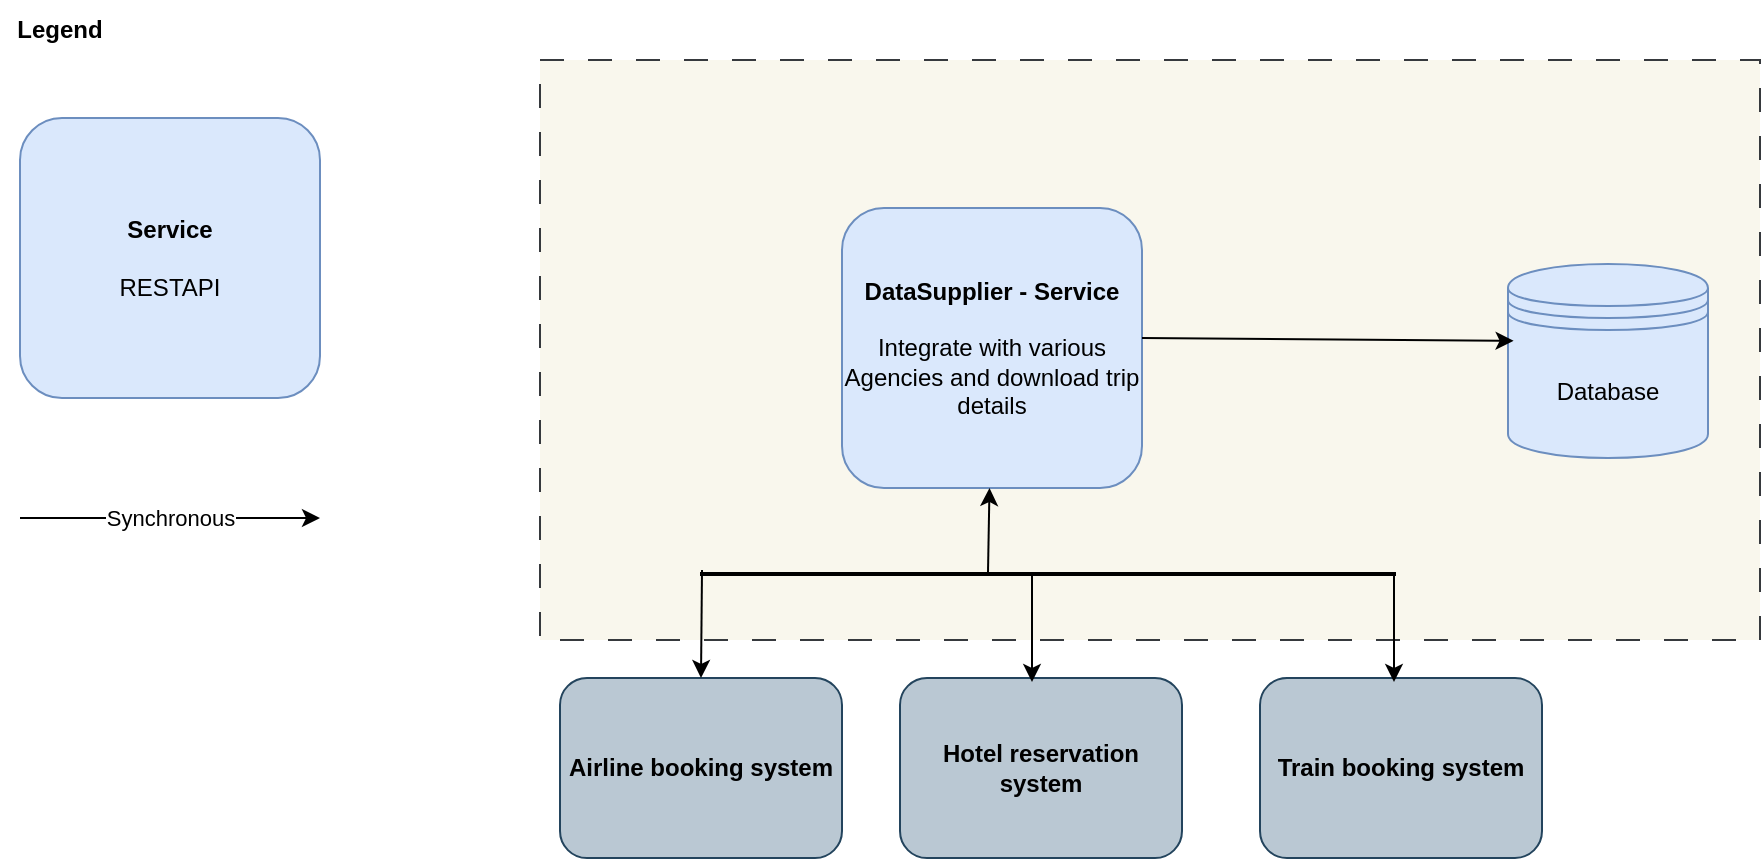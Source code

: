 <mxfile version="21.6.5" type="device">
  <diagram name="Page-1" id="UID9mCXfoSCbW1tlq4wa">
    <mxGraphModel dx="1036" dy="606" grid="1" gridSize="10" guides="1" tooltips="1" connect="1" arrows="1" fold="1" page="1" pageScale="1" pageWidth="827" pageHeight="1169" math="0" shadow="0">
      <root>
        <mxCell id="0" />
        <mxCell id="1" parent="0" />
        <mxCell id="Grjfgw6P4tNUDYJqKguk-1" value="" style="rounded=0;whiteSpace=wrap;html=1;dashed=1;dashPattern=12 12;fillColor=#f9f7ed;strokeColor=#36393d;" vertex="1" parent="1">
          <mxGeometry x="310" y="41" width="610" height="290" as="geometry" />
        </mxCell>
        <mxCell id="Grjfgw6P4tNUDYJqKguk-2" value="&lt;b&gt;DataSupplier - Service&lt;/b&gt;&lt;br&gt;&lt;br&gt;Integrate with various Agencies and download trip details" style="rounded=1;whiteSpace=wrap;html=1;fillColor=#dae8fc;strokeColor=#6c8ebf;fontStyle=0" vertex="1" parent="1">
          <mxGeometry x="461" y="115" width="150" height="140" as="geometry" />
        </mxCell>
        <mxCell id="Grjfgw6P4tNUDYJqKguk-12" value="Database" style="shape=datastore;whiteSpace=wrap;html=1;fillColor=#dae8fc;strokeColor=#6c8ebf;" vertex="1" parent="1">
          <mxGeometry x="794" y="143" width="100" height="97" as="geometry" />
        </mxCell>
        <mxCell id="Grjfgw6P4tNUDYJqKguk-17" value="&lt;b&gt;Airline booking system&lt;/b&gt;" style="rounded=1;whiteSpace=wrap;html=1;fillColor=#bac8d3;strokeColor=#23445d;fontStyle=0" vertex="1" parent="1">
          <mxGeometry x="320" y="350" width="141" height="90" as="geometry" />
        </mxCell>
        <mxCell id="Grjfgw6P4tNUDYJqKguk-18" value="&lt;b&gt;Hotel reservation system&lt;/b&gt;" style="rounded=1;whiteSpace=wrap;html=1;fillColor=#bac8d3;strokeColor=#23445d;fontStyle=0" vertex="1" parent="1">
          <mxGeometry x="490" y="350" width="141" height="90" as="geometry" />
        </mxCell>
        <mxCell id="Grjfgw6P4tNUDYJqKguk-19" value="&lt;b&gt;Train booking system&lt;/b&gt;" style="rounded=1;whiteSpace=wrap;html=1;fillColor=#bac8d3;strokeColor=#23445d;fontStyle=0" vertex="1" parent="1">
          <mxGeometry x="670" y="350" width="141" height="90" as="geometry" />
        </mxCell>
        <mxCell id="Grjfgw6P4tNUDYJqKguk-32" value="" style="line;strokeWidth=2;html=1;" vertex="1" parent="1">
          <mxGeometry x="390" y="293" width="348" height="10" as="geometry" />
        </mxCell>
        <mxCell id="Grjfgw6P4tNUDYJqKguk-34" value="" style="endArrow=classic;html=1;rounded=0;entryX=0.5;entryY=0;entryDx=0;entryDy=0;arcSize=20;" edge="1" parent="1" target="Grjfgw6P4tNUDYJqKguk-17">
          <mxGeometry width="50" height="50" relative="1" as="geometry">
            <mxPoint x="391" y="296" as="sourcePoint" />
            <mxPoint x="438" y="246" as="targetPoint" />
          </mxGeometry>
        </mxCell>
        <mxCell id="Grjfgw6P4tNUDYJqKguk-35" value="" style="endArrow=classic;html=1;rounded=0;entryX=0.5;entryY=0;entryDx=0;entryDy=0;arcSize=20;" edge="1" parent="1">
          <mxGeometry width="50" height="50" relative="1" as="geometry">
            <mxPoint x="556" y="298" as="sourcePoint" />
            <mxPoint x="556" y="352" as="targetPoint" />
          </mxGeometry>
        </mxCell>
        <mxCell id="Grjfgw6P4tNUDYJqKguk-36" value="" style="endArrow=classic;html=1;rounded=0;entryX=0.5;entryY=0;entryDx=0;entryDy=0;arcSize=20;" edge="1" parent="1">
          <mxGeometry width="50" height="50" relative="1" as="geometry">
            <mxPoint x="737" y="298" as="sourcePoint" />
            <mxPoint x="737" y="352" as="targetPoint" />
          </mxGeometry>
        </mxCell>
        <mxCell id="Grjfgw6P4tNUDYJqKguk-37" value="" style="endArrow=classic;html=1;rounded=0;entryX=0.028;entryY=0.396;entryDx=0;entryDy=0;entryPerimeter=0;" edge="1" parent="1" target="Grjfgw6P4tNUDYJqKguk-12">
          <mxGeometry width="50" height="50" relative="1" as="geometry">
            <mxPoint x="611" y="180" as="sourcePoint" />
            <mxPoint x="661" y="130" as="targetPoint" />
          </mxGeometry>
        </mxCell>
        <mxCell id="Grjfgw6P4tNUDYJqKguk-38" value="" style="endArrow=classic;html=1;rounded=0;" edge="1" parent="1" target="Grjfgw6P4tNUDYJqKguk-2">
          <mxGeometry width="50" height="50" relative="1" as="geometry">
            <mxPoint x="534" y="297" as="sourcePoint" />
            <mxPoint x="584" y="247" as="targetPoint" />
          </mxGeometry>
        </mxCell>
        <mxCell id="Grjfgw6P4tNUDYJqKguk-39" value="&lt;b&gt;Service&lt;/b&gt;&lt;br&gt;&lt;br&gt;RESTAPI" style="rounded=1;whiteSpace=wrap;html=1;fillColor=#dae8fc;strokeColor=#6c8ebf;fontStyle=0" vertex="1" parent="1">
          <mxGeometry x="50" y="70" width="150" height="140" as="geometry" />
        </mxCell>
        <mxCell id="Grjfgw6P4tNUDYJqKguk-40" value="Synchronous" style="endArrow=classic;html=1;rounded=0;" edge="1" parent="1">
          <mxGeometry width="50" height="50" relative="1" as="geometry">
            <mxPoint x="50" y="270" as="sourcePoint" />
            <mxPoint x="200" y="270" as="targetPoint" />
          </mxGeometry>
        </mxCell>
        <mxCell id="Grjfgw6P4tNUDYJqKguk-42" value="Legend" style="text;html=1;strokeColor=none;fillColor=none;align=center;verticalAlign=middle;whiteSpace=wrap;rounded=0;fontStyle=1" vertex="1" parent="1">
          <mxGeometry x="40" y="11" width="60" height="30" as="geometry" />
        </mxCell>
      </root>
    </mxGraphModel>
  </diagram>
</mxfile>
